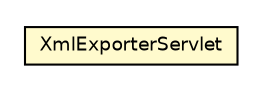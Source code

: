 #!/usr/local/bin/dot
#
# Class diagram 
# Generated by UmlGraph version 4.6 (http://www.spinellis.gr/sw/umlgraph)
#

digraph G {
	edge [fontname="Helvetica",fontsize=10,labelfontname="Helvetica",labelfontsize=10];
	node [fontname="Helvetica",fontsize=10,shape=plaintext];
	// org.synchronoss.cpo.exporter.XmlExporterServlet
	c15050 [label=<<table border="0" cellborder="1" cellspacing="0" cellpadding="2" port="p" bgcolor="lemonChiffon" href="./XmlExporterServlet.html">
		<tr><td><table border="0" cellspacing="0" cellpadding="1">
			<tr><td> XmlExporterServlet </td></tr>
		</table></td></tr>
		</table>>, fontname="Helvetica", fontcolor="black", fontsize=9.0];
}

